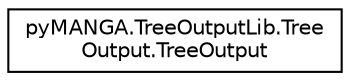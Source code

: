 digraph "Graphical Class Hierarchy"
{
  edge [fontname="Helvetica",fontsize="10",labelfontname="Helvetica",labelfontsize="10"];
  node [fontname="Helvetica",fontsize="10",shape=record];
  rankdir="LR";
  Node1 [label="pyMANGA.TreeOutputLib.Tree\lOutput.TreeOutput",height=0.2,width=0.4,color="black", fillcolor="white", style="filled",URL="$classpyMANGA_1_1TreeOutputLib_1_1TreeOutput_1_1TreeOutput.html",tooltip="Parent class for tree output. "];
}
